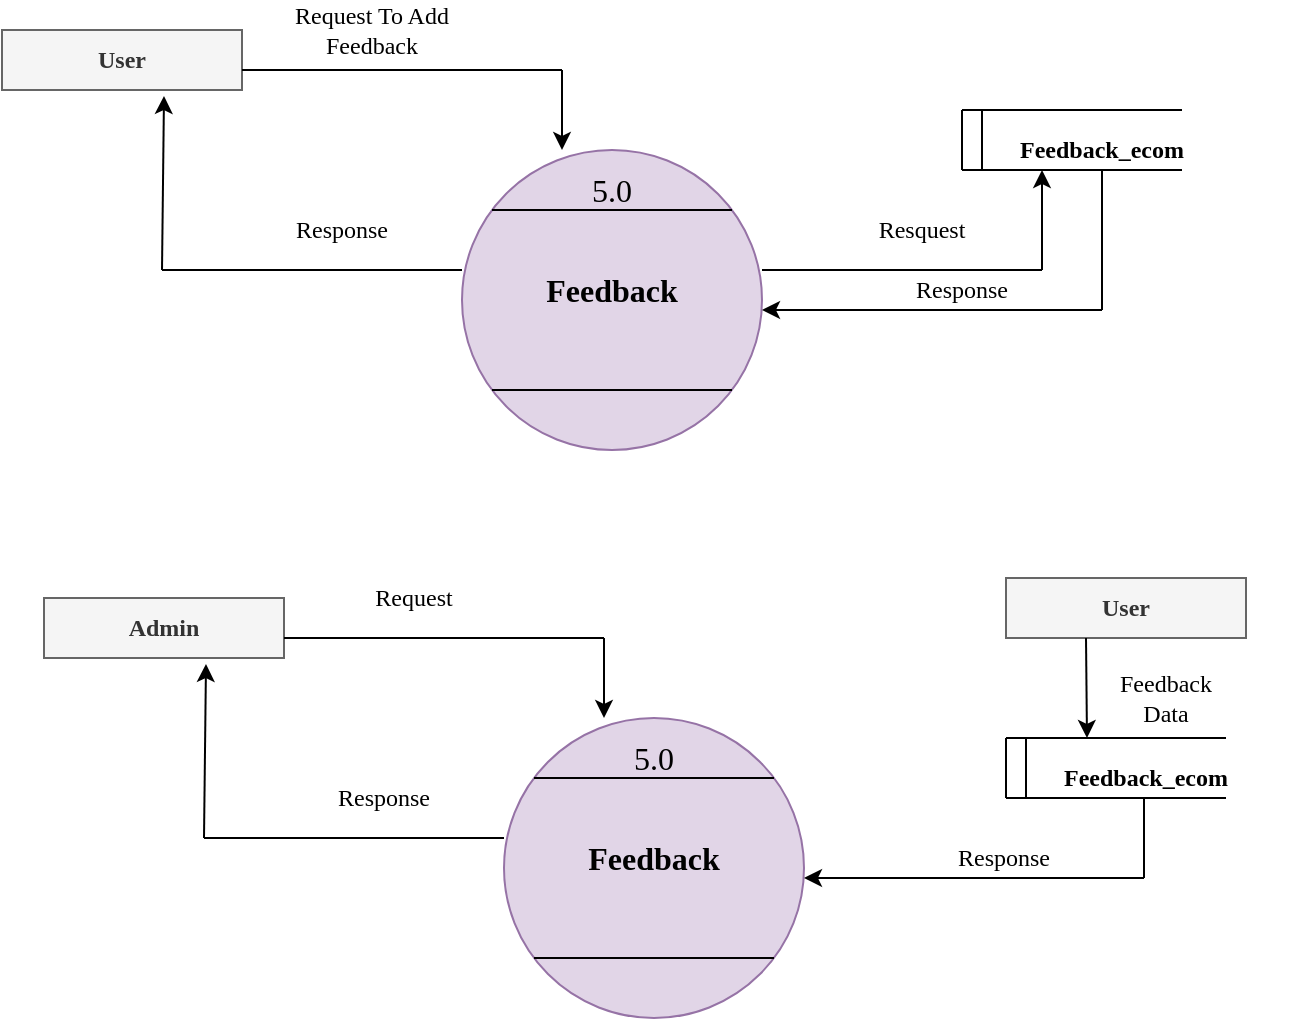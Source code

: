 <mxfile version="13.7.9" type="device"><diagram id="D7LCJVXqFhesYG8UoS6W" name="Page-1"><mxGraphModel dx="862" dy="492" grid="1" gridSize="10" guides="1" tooltips="1" connect="1" arrows="1" fold="1" page="1" pageScale="1" pageWidth="827" pageHeight="1169" math="0" shadow="0"><root><mxCell id="0"/><mxCell id="1" parent="0"/><mxCell id="FgfBwF6aHSfX6Ne5iEo6-7" value="" style="ellipse;whiteSpace=wrap;html=1;aspect=fixed;fontSize=16;fillColor=#e1d5e7;strokeColor=#9673a6;" parent="1" vertex="1"><mxGeometry x="349" y="150" width="150" height="150" as="geometry"/></mxCell><mxCell id="FgfBwF6aHSfX6Ne5iEo6-8" value="" style="endArrow=none;html=1;fontSize=16;" parent="1" edge="1"><mxGeometry width="50" height="50" relative="1" as="geometry"><mxPoint x="364" y="180" as="sourcePoint"/><mxPoint x="484" y="180" as="targetPoint"/></mxGeometry></mxCell><mxCell id="FgfBwF6aHSfX6Ne5iEo6-9" value="" style="endArrow=none;html=1;fontSize=16;" parent="1" edge="1"><mxGeometry width="50" height="50" relative="1" as="geometry"><mxPoint x="364" y="270" as="sourcePoint"/><mxPoint x="484" y="270" as="targetPoint"/></mxGeometry></mxCell><mxCell id="FgfBwF6aHSfX6Ne5iEo6-10" value="5.0" style="text;html=1;strokeColor=none;fillColor=none;align=center;verticalAlign=middle;whiteSpace=wrap;rounded=0;fontSize=16;fontFamily=Lucida Console;" parent="1" vertex="1"><mxGeometry x="404" y="160" width="40" height="20" as="geometry"/></mxCell><mxCell id="FgfBwF6aHSfX6Ne5iEo6-11" value="Feedback" style="text;html=1;strokeColor=none;fillColor=none;align=center;verticalAlign=middle;whiteSpace=wrap;rounded=0;fontFamily=Lucida Console;fontSize=16;fontStyle=1" parent="1" vertex="1"><mxGeometry x="404" y="210" width="40" height="20" as="geometry"/></mxCell><mxCell id="FgfBwF6aHSfX6Ne5iEo6-14" value="&lt;b&gt;User&lt;/b&gt;" style="rounded=0;whiteSpace=wrap;html=1;fontFamily=Lucida Console;fontSize=12;fillColor=#f5f5f5;strokeColor=#666666;fontColor=#333333;" parent="1" vertex="1"><mxGeometry x="119" y="90" width="120" height="30" as="geometry"/></mxCell><mxCell id="FgfBwF6aHSfX6Ne5iEo6-15" value="Request To Add Feedback" style="text;html=1;strokeColor=none;fillColor=none;align=center;verticalAlign=middle;whiteSpace=wrap;rounded=0;fontFamily=Lucida Console;fontSize=12;" parent="1" vertex="1"><mxGeometry x="249" y="80" width="110" height="20" as="geometry"/></mxCell><mxCell id="FgfBwF6aHSfX6Ne5iEo6-18" value="" style="endArrow=none;html=1;fontFamily=Lucida Console;fontSize=12;" parent="1" edge="1"><mxGeometry width="50" height="50" relative="1" as="geometry"><mxPoint x="239" y="110" as="sourcePoint"/><mxPoint x="399" y="110" as="targetPoint"/></mxGeometry></mxCell><mxCell id="FgfBwF6aHSfX6Ne5iEo6-19" value="" style="endArrow=classic;html=1;fontFamily=Lucida Console;fontSize=12;" parent="1" edge="1"><mxGeometry width="50" height="50" relative="1" as="geometry"><mxPoint x="399" y="110" as="sourcePoint"/><mxPoint x="399" y="150" as="targetPoint"/></mxGeometry></mxCell><mxCell id="FgfBwF6aHSfX6Ne5iEo6-20" value="" style="endArrow=none;html=1;fontFamily=Lucida Console;fontSize=12;" parent="1" edge="1"><mxGeometry width="50" height="50" relative="1" as="geometry"><mxPoint x="199" y="210" as="sourcePoint"/><mxPoint x="349" y="210" as="targetPoint"/></mxGeometry></mxCell><mxCell id="FgfBwF6aHSfX6Ne5iEo6-21" value="" style="endArrow=classic;html=1;fontFamily=Lucida Console;fontSize=12;entryX=0.675;entryY=1.1;entryDx=0;entryDy=0;entryPerimeter=0;" parent="1" target="FgfBwF6aHSfX6Ne5iEo6-14" edge="1"><mxGeometry width="50" height="50" relative="1" as="geometry"><mxPoint x="199" y="210" as="sourcePoint"/><mxPoint x="249" y="160" as="targetPoint"/></mxGeometry></mxCell><mxCell id="FgfBwF6aHSfX6Ne5iEo6-22" value="Response" style="text;html=1;strokeColor=none;fillColor=none;align=center;verticalAlign=middle;whiteSpace=wrap;rounded=0;fontFamily=Lucida Console;fontSize=12;" parent="1" vertex="1"><mxGeometry x="269" y="180" width="40" height="20" as="geometry"/></mxCell><mxCell id="FgfBwF6aHSfX6Ne5iEo6-23" value="" style="endArrow=none;html=1;fontFamily=Lucida Console;fontSize=12;" parent="1" edge="1"><mxGeometry width="50" height="50" relative="1" as="geometry"><mxPoint x="599" y="130" as="sourcePoint"/><mxPoint x="709" y="130" as="targetPoint"/></mxGeometry></mxCell><mxCell id="FgfBwF6aHSfX6Ne5iEo6-24" value="" style="endArrow=none;html=1;fontFamily=Lucida Console;fontSize=12;" parent="1" edge="1"><mxGeometry width="50" height="50" relative="1" as="geometry"><mxPoint x="599" y="160" as="sourcePoint"/><mxPoint x="709" y="160" as="targetPoint"/></mxGeometry></mxCell><mxCell id="FgfBwF6aHSfX6Ne5iEo6-25" value="" style="endArrow=none;html=1;fontFamily=Lucida Console;fontSize=12;" parent="1" edge="1"><mxGeometry width="50" height="50" relative="1" as="geometry"><mxPoint x="599" y="160" as="sourcePoint"/><mxPoint x="599" y="130" as="targetPoint"/></mxGeometry></mxCell><mxCell id="FgfBwF6aHSfX6Ne5iEo6-26" value="" style="endArrow=none;html=1;fontFamily=Lucida Console;fontSize=12;" parent="1" edge="1"><mxGeometry width="50" height="50" relative="1" as="geometry"><mxPoint x="609" y="160" as="sourcePoint"/><mxPoint x="609" y="130" as="targetPoint"/></mxGeometry></mxCell><mxCell id="FgfBwF6aHSfX6Ne5iEo6-27" value="&lt;b&gt;Feedback_ecom&lt;/b&gt;" style="text;html=1;strokeColor=none;fillColor=none;align=center;verticalAlign=middle;whiteSpace=wrap;rounded=0;fontFamily=Lucida Console;fontSize=12;" parent="1" vertex="1"><mxGeometry x="649" y="140" width="40" height="20" as="geometry"/></mxCell><mxCell id="FgfBwF6aHSfX6Ne5iEo6-29" value="" style="endArrow=none;html=1;fontFamily=Lucida Console;fontSize=12;" parent="1" edge="1"><mxGeometry width="50" height="50" relative="1" as="geometry"><mxPoint x="499" y="210" as="sourcePoint"/><mxPoint x="639" y="210" as="targetPoint"/></mxGeometry></mxCell><mxCell id="FgfBwF6aHSfX6Ne5iEo6-30" value="" style="endArrow=classic;html=1;fontFamily=Lucida Console;fontSize=12;" parent="1" edge="1"><mxGeometry width="50" height="50" relative="1" as="geometry"><mxPoint x="639" y="210" as="sourcePoint"/><mxPoint x="639" y="160" as="targetPoint"/></mxGeometry></mxCell><mxCell id="FgfBwF6aHSfX6Ne5iEo6-31" value="Resquest" style="text;html=1;strokeColor=none;fillColor=none;align=center;verticalAlign=middle;whiteSpace=wrap;rounded=0;fontFamily=Lucida Console;fontSize=12;" parent="1" vertex="1"><mxGeometry x="559" y="180" width="40" height="20" as="geometry"/></mxCell><mxCell id="FgfBwF6aHSfX6Ne5iEo6-32" value="" style="endArrow=none;html=1;fontFamily=Lucida Console;fontSize=12;" parent="1" edge="1"><mxGeometry width="50" height="50" relative="1" as="geometry"><mxPoint x="669" y="230" as="sourcePoint"/><mxPoint x="669" y="160" as="targetPoint"/></mxGeometry></mxCell><mxCell id="FgfBwF6aHSfX6Ne5iEo6-33" value="" style="endArrow=classic;html=1;fontFamily=Lucida Console;fontSize=12;" parent="1" edge="1"><mxGeometry width="50" height="50" relative="1" as="geometry"><mxPoint x="669" y="230" as="sourcePoint"/><mxPoint x="499" y="230" as="targetPoint"/></mxGeometry></mxCell><mxCell id="FgfBwF6aHSfX6Ne5iEo6-34" value="Response" style="text;html=1;strokeColor=none;fillColor=none;align=center;verticalAlign=middle;whiteSpace=wrap;rounded=0;fontFamily=Lucida Console;fontSize=12;" parent="1" vertex="1"><mxGeometry x="579" y="210" width="40" height="20" as="geometry"/></mxCell><mxCell id="FgfBwF6aHSfX6Ne5iEo6-40" value="" style="ellipse;whiteSpace=wrap;html=1;aspect=fixed;fontSize=16;fillColor=#e1d5e7;strokeColor=#9673a6;" parent="1" vertex="1"><mxGeometry x="370" y="434" width="150" height="150" as="geometry"/></mxCell><mxCell id="FgfBwF6aHSfX6Ne5iEo6-41" value="" style="endArrow=none;html=1;fontSize=16;" parent="1" edge="1"><mxGeometry width="50" height="50" relative="1" as="geometry"><mxPoint x="385" y="464" as="sourcePoint"/><mxPoint x="505" y="464" as="targetPoint"/></mxGeometry></mxCell><mxCell id="FgfBwF6aHSfX6Ne5iEo6-42" value="" style="endArrow=none;html=1;fontSize=16;" parent="1" edge="1"><mxGeometry width="50" height="50" relative="1" as="geometry"><mxPoint x="385" y="554" as="sourcePoint"/><mxPoint x="505" y="554" as="targetPoint"/></mxGeometry></mxCell><mxCell id="FgfBwF6aHSfX6Ne5iEo6-43" value="5.0" style="text;html=1;strokeColor=none;fillColor=none;align=center;verticalAlign=middle;whiteSpace=wrap;rounded=0;fontSize=16;fontFamily=Lucida Console;" parent="1" vertex="1"><mxGeometry x="425" y="444" width="40" height="20" as="geometry"/></mxCell><mxCell id="FgfBwF6aHSfX6Ne5iEo6-44" value="Feedback" style="text;html=1;strokeColor=none;fillColor=none;align=center;verticalAlign=middle;whiteSpace=wrap;rounded=0;fontFamily=Lucida Console;fontSize=16;fontStyle=1" parent="1" vertex="1"><mxGeometry x="425" y="494" width="40" height="20" as="geometry"/></mxCell><mxCell id="FgfBwF6aHSfX6Ne5iEo6-47" value="&lt;b&gt;Admin&lt;/b&gt;" style="rounded=0;whiteSpace=wrap;html=1;fontFamily=Lucida Console;fontSize=12;fillColor=#f5f5f5;strokeColor=#666666;fontColor=#333333;" parent="1" vertex="1"><mxGeometry x="140" y="374" width="120" height="30" as="geometry"/></mxCell><mxCell id="FgfBwF6aHSfX6Ne5iEo6-48" value="Request" style="text;html=1;strokeColor=none;fillColor=none;align=center;verticalAlign=middle;whiteSpace=wrap;rounded=0;fontFamily=Lucida Console;fontSize=12;" parent="1" vertex="1"><mxGeometry x="270" y="364" width="110" height="20" as="geometry"/></mxCell><mxCell id="FgfBwF6aHSfX6Ne5iEo6-49" value="" style="endArrow=none;html=1;fontFamily=Lucida Console;fontSize=12;" parent="1" edge="1"><mxGeometry width="50" height="50" relative="1" as="geometry"><mxPoint x="260" y="394" as="sourcePoint"/><mxPoint x="420" y="394" as="targetPoint"/></mxGeometry></mxCell><mxCell id="FgfBwF6aHSfX6Ne5iEo6-50" value="" style="endArrow=classic;html=1;fontFamily=Lucida Console;fontSize=12;" parent="1" edge="1"><mxGeometry width="50" height="50" relative="1" as="geometry"><mxPoint x="420" y="394" as="sourcePoint"/><mxPoint x="420" y="434" as="targetPoint"/></mxGeometry></mxCell><mxCell id="FgfBwF6aHSfX6Ne5iEo6-51" value="" style="endArrow=none;html=1;fontFamily=Lucida Console;fontSize=12;" parent="1" edge="1"><mxGeometry width="50" height="50" relative="1" as="geometry"><mxPoint x="220" y="494" as="sourcePoint"/><mxPoint x="370" y="494" as="targetPoint"/></mxGeometry></mxCell><mxCell id="FgfBwF6aHSfX6Ne5iEo6-52" value="" style="endArrow=classic;html=1;fontFamily=Lucida Console;fontSize=12;entryX=0.675;entryY=1.1;entryDx=0;entryDy=0;entryPerimeter=0;" parent="1" target="FgfBwF6aHSfX6Ne5iEo6-47" edge="1"><mxGeometry width="50" height="50" relative="1" as="geometry"><mxPoint x="220" y="494" as="sourcePoint"/><mxPoint x="270" y="444" as="targetPoint"/></mxGeometry></mxCell><mxCell id="FgfBwF6aHSfX6Ne5iEo6-53" value="Response" style="text;html=1;strokeColor=none;fillColor=none;align=center;verticalAlign=middle;whiteSpace=wrap;rounded=0;fontFamily=Lucida Console;fontSize=12;" parent="1" vertex="1"><mxGeometry x="290" y="464" width="40" height="20" as="geometry"/></mxCell><mxCell id="FgfBwF6aHSfX6Ne5iEo6-54" value="" style="endArrow=none;html=1;fontFamily=Lucida Console;fontSize=12;" parent="1" edge="1"><mxGeometry width="50" height="50" relative="1" as="geometry"><mxPoint x="621" y="444" as="sourcePoint"/><mxPoint x="731" y="444" as="targetPoint"/></mxGeometry></mxCell><mxCell id="FgfBwF6aHSfX6Ne5iEo6-55" value="" style="endArrow=none;html=1;fontFamily=Lucida Console;fontSize=12;" parent="1" edge="1"><mxGeometry width="50" height="50" relative="1" as="geometry"><mxPoint x="621" y="474" as="sourcePoint"/><mxPoint x="731" y="474" as="targetPoint"/></mxGeometry></mxCell><mxCell id="FgfBwF6aHSfX6Ne5iEo6-56" value="" style="endArrow=none;html=1;fontFamily=Lucida Console;fontSize=12;" parent="1" edge="1"><mxGeometry width="50" height="50" relative="1" as="geometry"><mxPoint x="621" y="474" as="sourcePoint"/><mxPoint x="621" y="444" as="targetPoint"/></mxGeometry></mxCell><mxCell id="FgfBwF6aHSfX6Ne5iEo6-57" value="" style="endArrow=none;html=1;fontFamily=Lucida Console;fontSize=12;" parent="1" edge="1"><mxGeometry width="50" height="50" relative="1" as="geometry"><mxPoint x="631" y="474" as="sourcePoint"/><mxPoint x="631" y="444" as="targetPoint"/></mxGeometry></mxCell><mxCell id="FgfBwF6aHSfX6Ne5iEo6-58" value="&lt;b&gt;Feedback_ecom&lt;/b&gt;" style="text;html=1;strokeColor=none;fillColor=none;align=center;verticalAlign=middle;whiteSpace=wrap;rounded=0;fontFamily=Lucida Console;fontSize=12;" parent="1" vertex="1"><mxGeometry x="671" y="454" width="40" height="20" as="geometry"/></mxCell><mxCell id="FgfBwF6aHSfX6Ne5iEo6-62" value="" style="endArrow=none;html=1;fontFamily=Lucida Console;fontSize=12;" parent="1" edge="1"><mxGeometry width="50" height="50" relative="1" as="geometry"><mxPoint x="690" y="514" as="sourcePoint"/><mxPoint x="690" y="474" as="targetPoint"/></mxGeometry></mxCell><mxCell id="FgfBwF6aHSfX6Ne5iEo6-63" value="" style="endArrow=classic;html=1;fontFamily=Lucida Console;fontSize=12;" parent="1" edge="1"><mxGeometry width="50" height="50" relative="1" as="geometry"><mxPoint x="690" y="514" as="sourcePoint"/><mxPoint x="520" y="514" as="targetPoint"/></mxGeometry></mxCell><mxCell id="FgfBwF6aHSfX6Ne5iEo6-64" value="Response" style="text;html=1;strokeColor=none;fillColor=none;align=center;verticalAlign=middle;whiteSpace=wrap;rounded=0;fontFamily=Lucida Console;fontSize=12;" parent="1" vertex="1"><mxGeometry x="600" y="494" width="40" height="20" as="geometry"/></mxCell><mxCell id="FgfBwF6aHSfX6Ne5iEo6-65" value="&lt;b&gt;User&lt;/b&gt;" style="rounded=0;whiteSpace=wrap;html=1;fontFamily=Lucida Console;fontSize=12;fillColor=#f5f5f5;strokeColor=#666666;fontColor=#333333;" parent="1" vertex="1"><mxGeometry x="621" y="364" width="120" height="30" as="geometry"/></mxCell><mxCell id="FgfBwF6aHSfX6Ne5iEo6-66" value="Feedback&lt;br&gt;Data" style="text;html=1;strokeColor=none;fillColor=none;align=center;verticalAlign=middle;whiteSpace=wrap;rounded=0;fontFamily=Lucida Console;fontSize=12;" parent="1" vertex="1"><mxGeometry x="631" y="414" width="140" height="20" as="geometry"/></mxCell><mxCell id="FgfBwF6aHSfX6Ne5iEo6-68" value="" style="endArrow=classic;html=1;fontFamily=Lucida Console;fontSize=12;" parent="1" edge="1"><mxGeometry width="50" height="50" relative="1" as="geometry"><mxPoint x="661" y="394" as="sourcePoint"/><mxPoint x="661.5" y="444" as="targetPoint"/></mxGeometry></mxCell></root></mxGraphModel></diagram></mxfile>